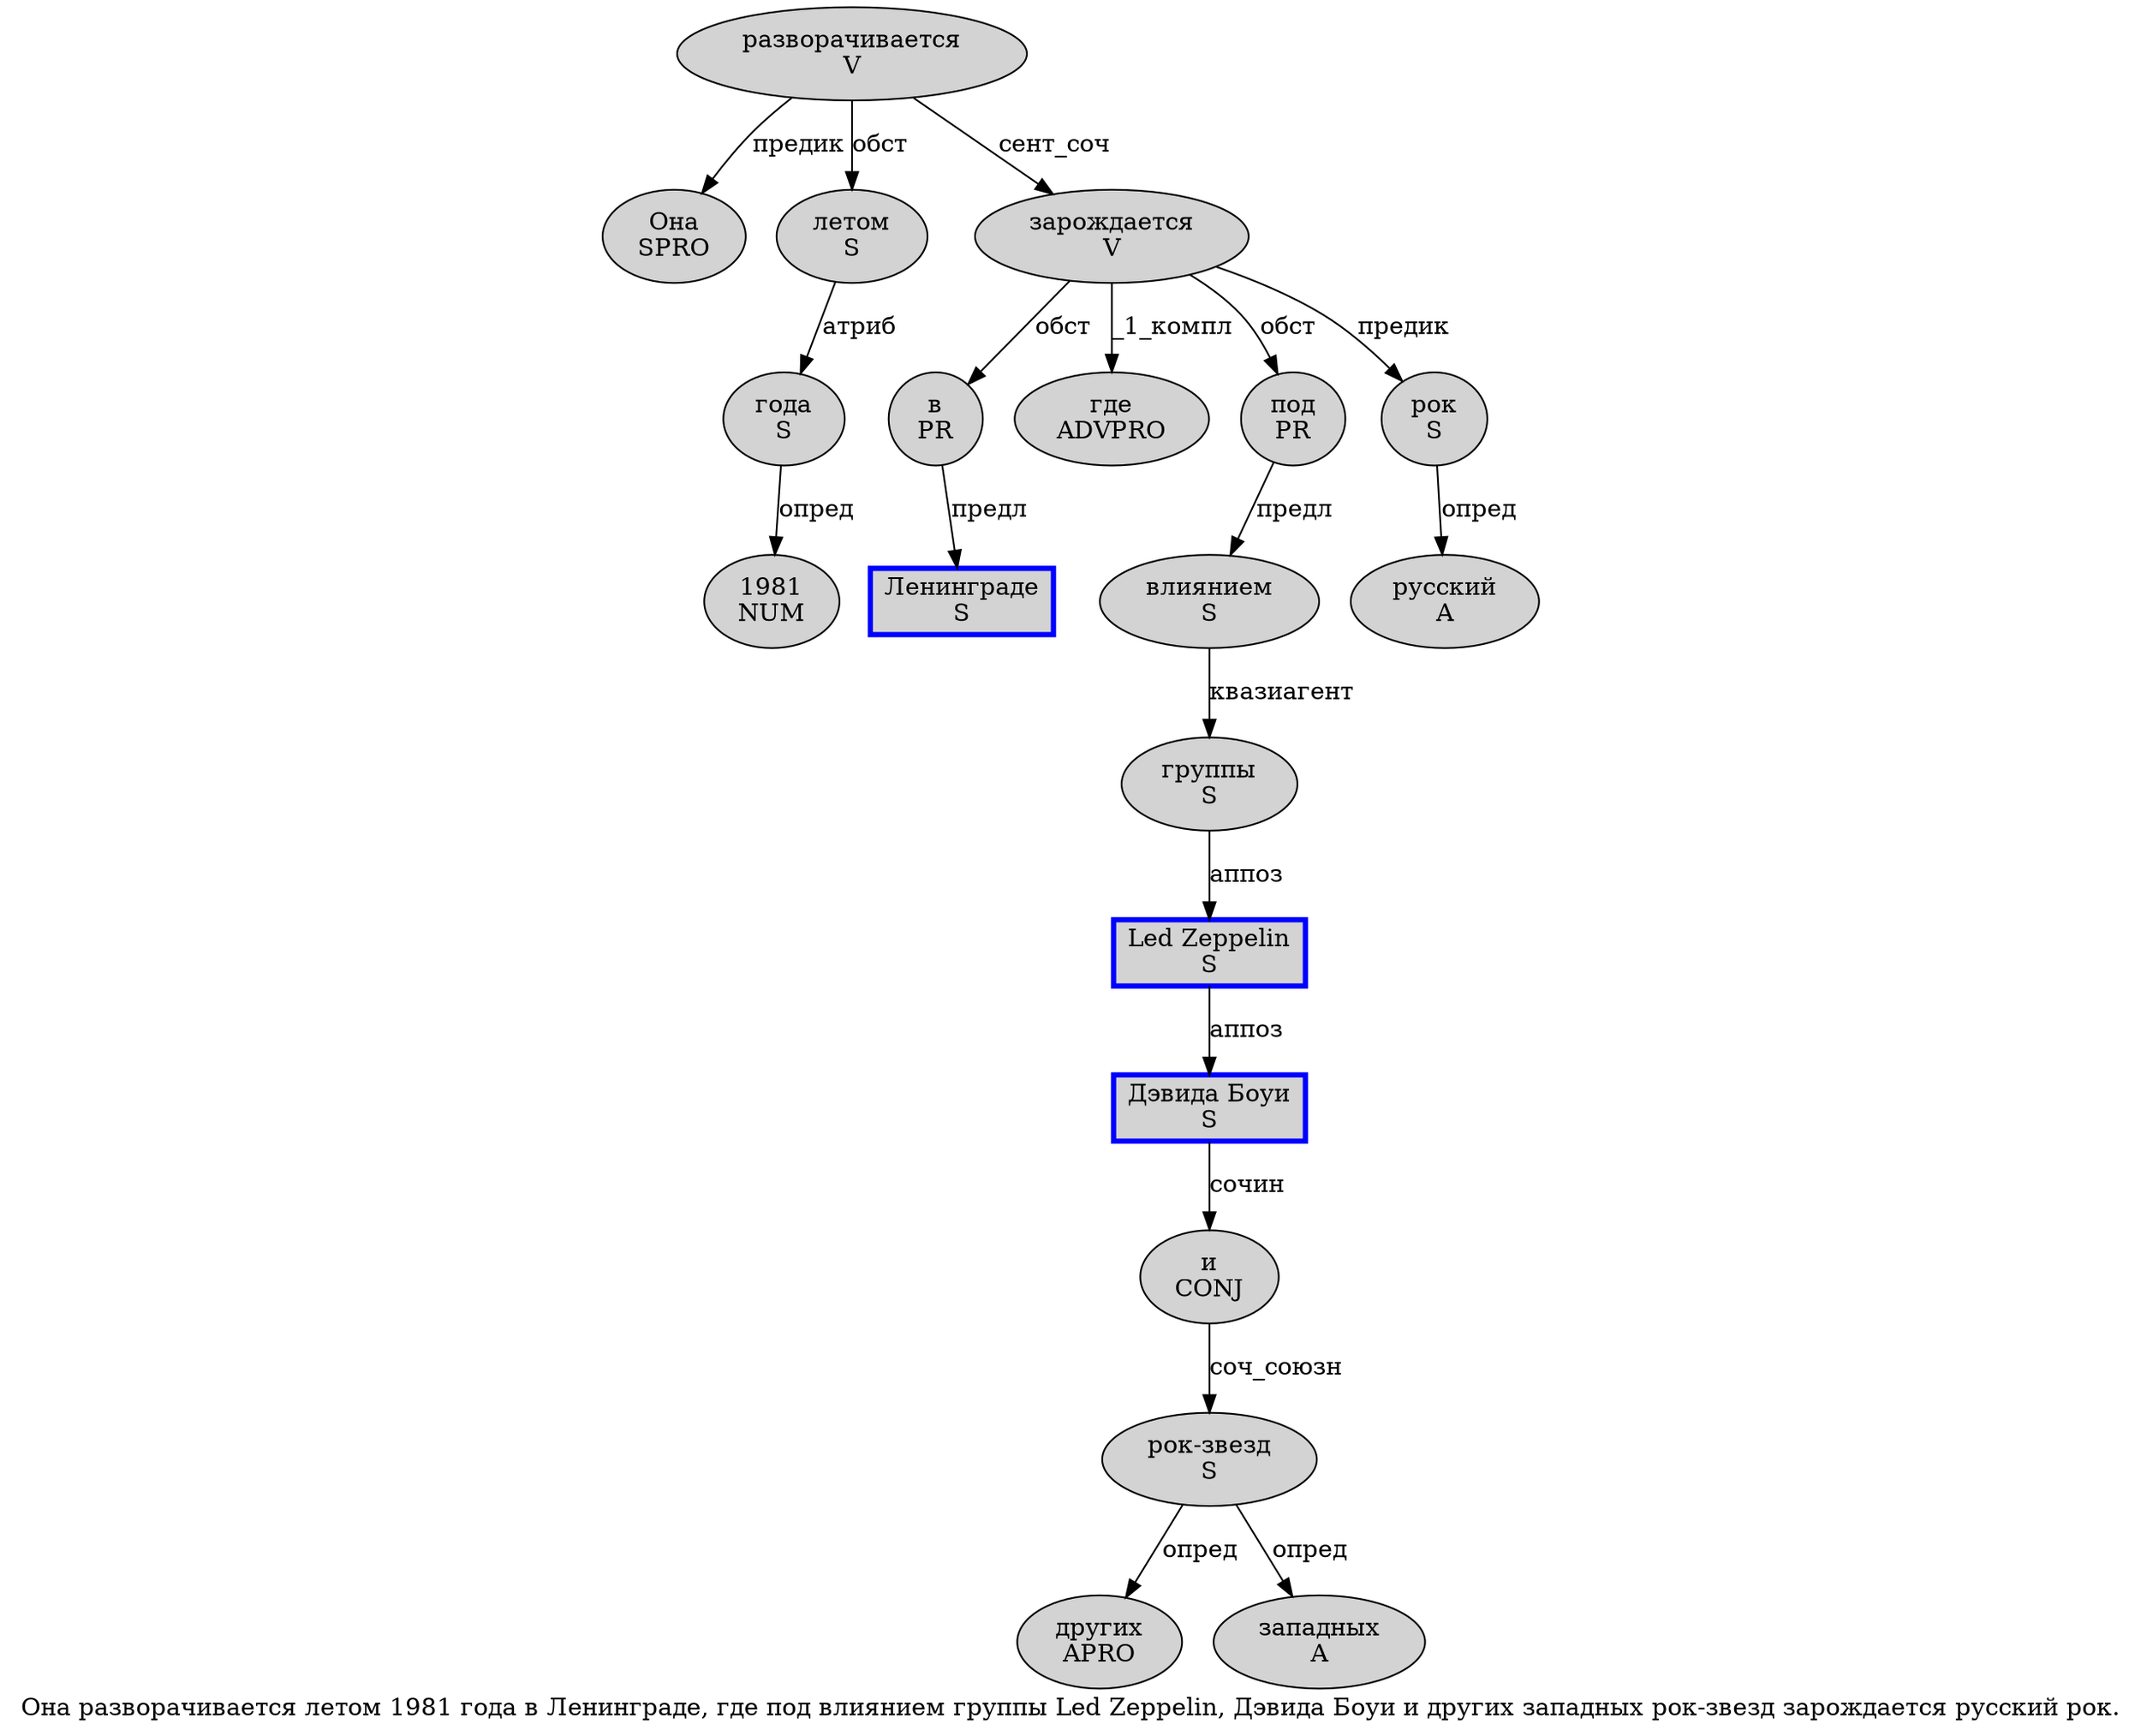 digraph SENTENCE_905 {
	graph [label="Она разворачивается летом 1981 года в Ленинграде, где под влиянием группы Led Zeppelin, Дэвида Боуи и других западных рок-звезд зарождается русский рок."]
	node [style=filled]
		0 [label="Она
SPRO" color="" fillcolor=lightgray penwidth=1 shape=ellipse]
		1 [label="разворачивается
V" color="" fillcolor=lightgray penwidth=1 shape=ellipse]
		2 [label="летом
S" color="" fillcolor=lightgray penwidth=1 shape=ellipse]
		3 [label="1981
NUM" color="" fillcolor=lightgray penwidth=1 shape=ellipse]
		4 [label="года
S" color="" fillcolor=lightgray penwidth=1 shape=ellipse]
		5 [label="в
PR" color="" fillcolor=lightgray penwidth=1 shape=ellipse]
		6 [label="Ленинграде
S" color=blue fillcolor=lightgray penwidth=3 shape=box]
		8 [label="где
ADVPRO" color="" fillcolor=lightgray penwidth=1 shape=ellipse]
		9 [label="под
PR" color="" fillcolor=lightgray penwidth=1 shape=ellipse]
		10 [label="влиянием
S" color="" fillcolor=lightgray penwidth=1 shape=ellipse]
		11 [label="группы
S" color="" fillcolor=lightgray penwidth=1 shape=ellipse]
		12 [label="Led Zeppelin
S" color=blue fillcolor=lightgray penwidth=3 shape=box]
		14 [label="Дэвида Боуи
S" color=blue fillcolor=lightgray penwidth=3 shape=box]
		15 [label="и
CONJ" color="" fillcolor=lightgray penwidth=1 shape=ellipse]
		16 [label="других
APRO" color="" fillcolor=lightgray penwidth=1 shape=ellipse]
		17 [label="западных
A" color="" fillcolor=lightgray penwidth=1 shape=ellipse]
		18 [label="рок-звезд
S" color="" fillcolor=lightgray penwidth=1 shape=ellipse]
		19 [label="зарождается
V" color="" fillcolor=lightgray penwidth=1 shape=ellipse]
		20 [label="русский
A" color="" fillcolor=lightgray penwidth=1 shape=ellipse]
		21 [label="рок
S" color="" fillcolor=lightgray penwidth=1 shape=ellipse]
			5 -> 6 [label="предл"]
			2 -> 4 [label="атриб"]
			18 -> 16 [label="опред"]
			18 -> 17 [label="опред"]
			15 -> 18 [label="соч_союзн"]
			11 -> 12 [label="аппоз"]
			1 -> 0 [label="предик"]
			1 -> 2 [label="обст"]
			1 -> 19 [label="сент_соч"]
			19 -> 5 [label="обст"]
			19 -> 8 [label="_1_компл"]
			19 -> 9 [label="обст"]
			19 -> 21 [label="предик"]
			12 -> 14 [label="аппоз"]
			10 -> 11 [label="квазиагент"]
			9 -> 10 [label="предл"]
			4 -> 3 [label="опред"]
			14 -> 15 [label="сочин"]
			21 -> 20 [label="опред"]
}